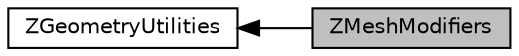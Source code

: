 digraph "ZMeshModifiers"
{
  edge [fontname="Helvetica",fontsize="10",labelfontname="Helvetica",labelfontsize="10"];
  node [fontname="Helvetica",fontsize="10",shape=box];
  rankdir=LR;
  Node1 [label="ZGeometryUtilities",height=0.2,width=0.4,color="black", fillcolor="white", style="filled",URL="$group__z_geometry_utilities.html",tooltip="Collection of utility methods for graphs, meshes and fields."];
  Node0 [label="ZMeshModifiers",height=0.2,width=0.4,color="black", fillcolor="grey75", style="filled", fontcolor="black",tooltip="Collection of mesh modifiers methods."];
  Node1->Node0 [shape=plaintext, dir="back", style="solid"];
}
